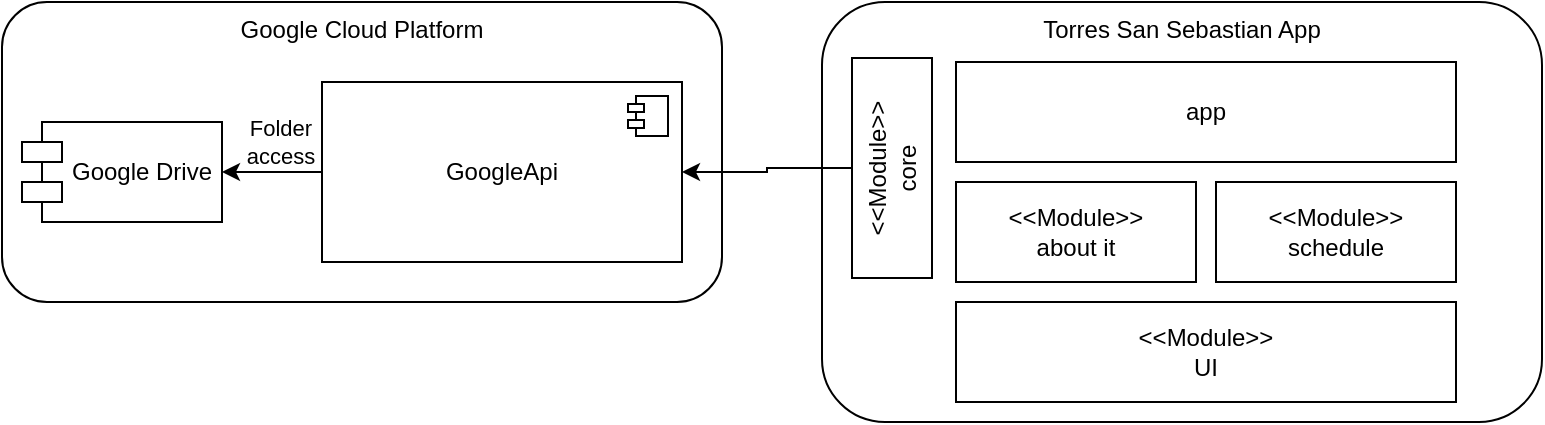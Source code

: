 <mxfile version="24.1.0" type="device" pages="2">
  <diagram name="app-schema" id="NzUNRYjndF2BQ49UQh6H">
    <mxGraphModel dx="989" dy="589" grid="1" gridSize="10" guides="1" tooltips="1" connect="1" arrows="1" fold="1" page="1" pageScale="1" pageWidth="850" pageHeight="1100" math="0" shadow="0">
      <root>
        <mxCell id="0" />
        <mxCell id="1" parent="0" />
        <mxCell id="1lUA_ovtTKg_NUOKKDvo-15" value="Google Cloud Platform" style="rounded=1;whiteSpace=wrap;html=1;verticalAlign=top;" vertex="1" parent="1">
          <mxGeometry x="20" y="140" width="360" height="150" as="geometry" />
        </mxCell>
        <mxCell id="1lUA_ovtTKg_NUOKKDvo-7" value="" style="group" vertex="1" connectable="0" parent="1">
          <mxGeometry x="430" y="140" width="360" height="210" as="geometry" />
        </mxCell>
        <mxCell id="1lUA_ovtTKg_NUOKKDvo-6" value="Torres San Sebastian App" style="rounded=1;whiteSpace=wrap;html=1;verticalAlign=top;movable=1;resizable=1;rotatable=1;deletable=1;editable=1;locked=0;connectable=1;" vertex="1" parent="1lUA_ovtTKg_NUOKKDvo-7">
          <mxGeometry width="360" height="210" as="geometry" />
        </mxCell>
        <mxCell id="1lUA_ovtTKg_NUOKKDvo-1" value="app" style="rounded=0;whiteSpace=wrap;html=1;movable=1;resizable=1;rotatable=1;deletable=1;editable=1;locked=0;connectable=1;" vertex="1" parent="1lUA_ovtTKg_NUOKKDvo-7">
          <mxGeometry x="67" y="30" width="250" height="50" as="geometry" />
        </mxCell>
        <mxCell id="1lUA_ovtTKg_NUOKKDvo-2" value="&lt;div&gt;&amp;lt;&amp;lt;Module&amp;gt;&amp;gt;&lt;/div&gt;about it" style="rounded=0;whiteSpace=wrap;html=1;movable=1;resizable=1;rotatable=1;deletable=1;editable=1;locked=0;connectable=1;" vertex="1" parent="1lUA_ovtTKg_NUOKKDvo-7">
          <mxGeometry x="67" y="90" width="120" height="50" as="geometry" />
        </mxCell>
        <mxCell id="1lUA_ovtTKg_NUOKKDvo-3" value="&lt;div&gt;&amp;lt;&amp;lt;Module&amp;gt;&amp;gt;&lt;/div&gt;UI" style="rounded=0;whiteSpace=wrap;html=1;rotation=0;movable=1;resizable=1;rotatable=1;deletable=1;editable=1;locked=0;connectable=1;" vertex="1" parent="1lUA_ovtTKg_NUOKKDvo-7">
          <mxGeometry x="67" y="150" width="250" height="50" as="geometry" />
        </mxCell>
        <mxCell id="1lUA_ovtTKg_NUOKKDvo-4" value="&lt;div&gt;&amp;lt;&amp;lt;Module&amp;gt;&amp;gt;&lt;/div&gt;schedule" style="rounded=0;whiteSpace=wrap;html=1;movable=1;resizable=1;rotatable=1;deletable=1;editable=1;locked=0;connectable=1;" vertex="1" parent="1lUA_ovtTKg_NUOKKDvo-7">
          <mxGeometry x="197" y="90" width="120" height="50" as="geometry" />
        </mxCell>
        <mxCell id="1lUA_ovtTKg_NUOKKDvo-5" value="&lt;div&gt;&amp;lt;&amp;lt;Module&amp;gt;&amp;gt;&lt;/div&gt;core" style="rounded=0;whiteSpace=wrap;html=1;rotation=-90;movable=1;resizable=1;rotatable=1;deletable=1;editable=1;locked=0;connectable=1;" vertex="1" parent="1lUA_ovtTKg_NUOKKDvo-7">
          <mxGeometry x="-20" y="63" width="110" height="40" as="geometry" />
        </mxCell>
        <mxCell id="1lUA_ovtTKg_NUOKKDvo-13" style="edgeStyle=orthogonalEdgeStyle;rounded=0;orthogonalLoop=1;jettySize=auto;html=1;exitX=0;exitY=0.5;exitDx=0;exitDy=0;entryX=1;entryY=0.5;entryDx=0;entryDy=0;" edge="1" parent="1" source="1lUA_ovtTKg_NUOKKDvo-9" target="1lUA_ovtTKg_NUOKKDvo-11">
          <mxGeometry relative="1" as="geometry" />
        </mxCell>
        <mxCell id="1lUA_ovtTKg_NUOKKDvo-14" value="Folder&lt;div&gt;access&lt;/div&gt;" style="edgeLabel;html=1;align=center;verticalAlign=middle;resizable=0;points=[];" vertex="1" connectable="0" parent="1lUA_ovtTKg_NUOKKDvo-13">
          <mxGeometry x="-0.169" relative="1" as="geometry">
            <mxPoint y="-15" as="offset" />
          </mxGeometry>
        </mxCell>
        <mxCell id="1lUA_ovtTKg_NUOKKDvo-9" value="GoogleApi" style="html=1;dropTarget=0;whiteSpace=wrap;" vertex="1" parent="1">
          <mxGeometry x="180" y="180" width="180" height="90" as="geometry" />
        </mxCell>
        <mxCell id="1lUA_ovtTKg_NUOKKDvo-10" value="" style="shape=module;jettyWidth=8;jettyHeight=4;" vertex="1" parent="1lUA_ovtTKg_NUOKKDvo-9">
          <mxGeometry x="1" width="20" height="20" relative="1" as="geometry">
            <mxPoint x="-27" y="7" as="offset" />
          </mxGeometry>
        </mxCell>
        <mxCell id="1lUA_ovtTKg_NUOKKDvo-11" value="Google Drive" style="shape=module;align=left;spacingLeft=20;align=center;verticalAlign=middle;whiteSpace=wrap;html=1;" vertex="1" parent="1">
          <mxGeometry x="30" y="200" width="100" height="50" as="geometry" />
        </mxCell>
        <mxCell id="1lUA_ovtTKg_NUOKKDvo-12" style="edgeStyle=orthogonalEdgeStyle;rounded=0;orthogonalLoop=1;jettySize=auto;html=1;exitX=0.5;exitY=0;exitDx=0;exitDy=0;entryX=1;entryY=0.5;entryDx=0;entryDy=0;" edge="1" parent="1" source="1lUA_ovtTKg_NUOKKDvo-5" target="1lUA_ovtTKg_NUOKKDvo-9">
          <mxGeometry relative="1" as="geometry" />
        </mxCell>
      </root>
    </mxGraphModel>
  </diagram>
  <diagram id="ndCfoLnf9vyeeQPcjk3s" name="votations-user-case">
    <mxGraphModel dx="4097" dy="2440" grid="1" gridSize="10" guides="1" tooltips="1" connect="1" arrows="1" fold="1" page="1" pageScale="1" pageWidth="850" pageHeight="1100" math="0" shadow="0">
      <root>
        <mxCell id="0" />
        <mxCell id="1" parent="0" />
        <mxCell id="XbBElfE76qs7gnHoQPAj-17" value="Casos de Usos" style="rounded=0;whiteSpace=wrap;html=1;verticalAlign=top;" vertex="1" parent="1">
          <mxGeometry x="220" y="40" width="250" height="1280" as="geometry" />
        </mxCell>
        <mxCell id="PwS-6lWL2g70Cj9rQYqT-5" style="edgeStyle=orthogonalEdgeStyle;rounded=0;orthogonalLoop=1;jettySize=auto;html=1;exitX=1;exitY=0.333;exitDx=0;exitDy=0;exitPerimeter=0;entryX=0;entryY=0.5;entryDx=0;entryDy=0;curved=1;" edge="1" parent="1" source="PwS-6lWL2g70Cj9rQYqT-1" target="PwS-6lWL2g70Cj9rQYqT-2">
          <mxGeometry relative="1" as="geometry" />
        </mxCell>
        <mxCell id="PwS-6lWL2g70Cj9rQYqT-1" value="Asistente" style="shape=umlActor;verticalLabelPosition=bottom;verticalAlign=top;html=1;" vertex="1" parent="1">
          <mxGeometry x="110" y="110" width="30" height="60" as="geometry" />
        </mxCell>
        <mxCell id="PwS-6lWL2g70Cj9rQYqT-6" style="edgeStyle=orthogonalEdgeStyle;rounded=0;orthogonalLoop=1;jettySize=auto;html=1;exitX=0.5;exitY=1;exitDx=0;exitDy=0;entryX=0.5;entryY=0;entryDx=0;entryDy=0;curved=1;" edge="1" parent="1" source="PwS-6lWL2g70Cj9rQYqT-2" target="PwS-6lWL2g70Cj9rQYqT-4">
          <mxGeometry relative="1" as="geometry" />
        </mxCell>
        <mxCell id="PwS-6lWL2g70Cj9rQYqT-2" value="Registrar Device Votación" style="ellipse;whiteSpace=wrap;html=1;" vertex="1" parent="1">
          <mxGeometry x="250" y="105" width="140" height="70" as="geometry" />
        </mxCell>
        <mxCell id="PwS-6lWL2g70Cj9rQYqT-4" value="Asignar Apartamento a device" style="ellipse;whiteSpace=wrap;html=1;" vertex="1" parent="1">
          <mxGeometry x="300" y="210" width="140" height="70" as="geometry" />
        </mxCell>
        <mxCell id="PwS-6lWL2g70Cj9rQYqT-7" value="Device - apt" style="strokeWidth=2;html=1;shape=mxgraph.flowchart.database;whiteSpace=wrap;" vertex="1" parent="1">
          <mxGeometry x="570" y="130" width="90" height="60" as="geometry" />
        </mxCell>
        <mxCell id="PwS-6lWL2g70Cj9rQYqT-8" style="edgeStyle=orthogonalEdgeStyle;rounded=0;orthogonalLoop=1;jettySize=auto;html=1;exitX=1;exitY=0.5;exitDx=0;exitDy=0;entryX=0;entryY=0.5;entryDx=0;entryDy=0;entryPerimeter=0;" edge="1" parent="1" source="PwS-6lWL2g70Cj9rQYqT-4" target="PwS-6lWL2g70Cj9rQYqT-7">
          <mxGeometry relative="1" as="geometry" />
        </mxCell>
        <mxCell id="PwS-6lWL2g70Cj9rQYqT-9" style="edgeStyle=orthogonalEdgeStyle;rounded=0;orthogonalLoop=1;jettySize=auto;html=1;exitX=1;exitY=0.5;exitDx=0;exitDy=0;entryX=0;entryY=0.5;entryDx=0;entryDy=0;entryPerimeter=0;" edge="1" parent="1" source="PwS-6lWL2g70Cj9rQYqT-2" target="PwS-6lWL2g70Cj9rQYqT-7">
          <mxGeometry relative="1" as="geometry">
            <Array as="points">
              <mxPoint x="500" y="140" />
              <mxPoint x="500" y="160" />
            </Array>
          </mxGeometry>
        </mxCell>
        <mxCell id="PwS-6lWL2g70Cj9rQYqT-12" style="edgeStyle=orthogonalEdgeStyle;rounded=0;orthogonalLoop=1;jettySize=auto;html=1;exitX=1;exitY=0.333;exitDx=0;exitDy=0;exitPerimeter=0;entryX=0;entryY=0.5;entryDx=0;entryDy=0;curved=1;" edge="1" parent="1" source="PwS-6lWL2g70Cj9rQYqT-10" target="PwS-6lWL2g70Cj9rQYqT-11">
          <mxGeometry relative="1" as="geometry" />
        </mxCell>
        <mxCell id="PwS-6lWL2g70Cj9rQYqT-19" style="edgeStyle=orthogonalEdgeStyle;rounded=0;orthogonalLoop=1;jettySize=auto;html=1;exitX=1;exitY=0.333;exitDx=0;exitDy=0;exitPerimeter=0;entryX=0;entryY=0.5;entryDx=0;entryDy=0;curved=1;" edge="1" parent="1" source="PwS-6lWL2g70Cj9rQYqT-10" target="PwS-6lWL2g70Cj9rQYqT-17">
          <mxGeometry relative="1" as="geometry" />
        </mxCell>
        <mxCell id="PwS-6lWL2g70Cj9rQYqT-28" style="edgeStyle=orthogonalEdgeStyle;rounded=0;orthogonalLoop=1;jettySize=auto;html=1;exitX=1;exitY=0.333;exitDx=0;exitDy=0;exitPerimeter=0;entryX=0;entryY=0.5;entryDx=0;entryDy=0;curved=1;" edge="1" parent="1" source="PwS-6lWL2g70Cj9rQYqT-10" target="PwS-6lWL2g70Cj9rQYqT-24">
          <mxGeometry relative="1" as="geometry" />
        </mxCell>
        <mxCell id="PwS-6lWL2g70Cj9rQYqT-29" style="edgeStyle=orthogonalEdgeStyle;rounded=0;orthogonalLoop=1;jettySize=auto;html=1;exitX=1;exitY=0.333;exitDx=0;exitDy=0;exitPerimeter=0;entryX=0;entryY=0.5;entryDx=0;entryDy=0;curved=1;" edge="1" parent="1" source="PwS-6lWL2g70Cj9rQYqT-10" target="PwS-6lWL2g70Cj9rQYqT-25">
          <mxGeometry relative="1" as="geometry" />
        </mxCell>
        <mxCell id="PwS-6lWL2g70Cj9rQYqT-32" style="edgeStyle=orthogonalEdgeStyle;rounded=0;orthogonalLoop=1;jettySize=auto;html=1;exitX=1;exitY=0.333;exitDx=0;exitDy=0;exitPerimeter=0;entryX=0;entryY=0.5;entryDx=0;entryDy=0;curved=1;" edge="1" parent="1" source="PwS-6lWL2g70Cj9rQYqT-10" target="PwS-6lWL2g70Cj9rQYqT-30">
          <mxGeometry relative="1" as="geometry" />
        </mxCell>
        <mxCell id="XbBElfE76qs7gnHoQPAj-3" style="edgeStyle=orthogonalEdgeStyle;rounded=0;orthogonalLoop=1;jettySize=auto;html=1;exitX=1;exitY=0.333;exitDx=0;exitDy=0;exitPerimeter=0;entryX=0;entryY=0.5;entryDx=0;entryDy=0;curved=1;" edge="1" parent="1" source="PwS-6lWL2g70Cj9rQYqT-10" target="XbBElfE76qs7gnHoQPAj-1">
          <mxGeometry relative="1" as="geometry" />
        </mxCell>
        <mxCell id="PwS-6lWL2g70Cj9rQYqT-10" value="Administrador" style="shape=umlActor;verticalLabelPosition=bottom;verticalAlign=top;html=1;" vertex="1" parent="1">
          <mxGeometry x="100" y="300" width="30" height="60" as="geometry" />
        </mxCell>
        <mxCell id="PwS-6lWL2g70Cj9rQYqT-11" value="Agregar pregunta votación" style="ellipse;whiteSpace=wrap;html=1;" vertex="1" parent="1">
          <mxGeometry x="250" y="310" width="140" height="70" as="geometry" />
        </mxCell>
        <mxCell id="PwS-6lWL2g70Cj9rQYqT-13" value="questions" style="strokeWidth=2;html=1;shape=mxgraph.flowchart.database;whiteSpace=wrap;" vertex="1" parent="1">
          <mxGeometry x="560" y="315" width="90" height="60" as="geometry" />
        </mxCell>
        <mxCell id="PwS-6lWL2g70Cj9rQYqT-14" style="edgeStyle=orthogonalEdgeStyle;rounded=0;orthogonalLoop=1;jettySize=auto;html=1;exitX=1;exitY=0.5;exitDx=0;exitDy=0;entryX=0;entryY=0.5;entryDx=0;entryDy=0;entryPerimeter=0;" edge="1" parent="1" source="PwS-6lWL2g70Cj9rQYqT-11" target="PwS-6lWL2g70Cj9rQYqT-13">
          <mxGeometry relative="1" as="geometry" />
        </mxCell>
        <mxCell id="PwS-6lWL2g70Cj9rQYqT-23" style="edgeStyle=orthogonalEdgeStyle;rounded=0;orthogonalLoop=1;jettySize=auto;html=1;exitX=1;exitY=0.5;exitDx=0;exitDy=0;entryX=0;entryY=0.5;entryDx=0;entryDy=0;" edge="1" parent="1" source="PwS-6lWL2g70Cj9rQYqT-15" target="PwS-6lWL2g70Cj9rQYqT-16">
          <mxGeometry relative="1" as="geometry" />
        </mxCell>
        <mxCell id="PwS-6lWL2g70Cj9rQYqT-15" value="&lt;br&gt;&lt;b&gt;Publisher&lt;/b&gt;" style="html=1;whiteSpace=wrap;" vertex="1" parent="1">
          <mxGeometry x="70" y="870" width="110" height="50" as="geometry" />
        </mxCell>
        <mxCell id="PwS-6lWL2g70Cj9rQYqT-16" value="notificación pregunta" style="ellipse;whiteSpace=wrap;html=1;" vertex="1" parent="1">
          <mxGeometry x="260" y="860" width="140" height="70" as="geometry" />
        </mxCell>
        <mxCell id="PwS-6lWL2g70Cj9rQYqT-17" value="Activar Pregunta" style="ellipse;whiteSpace=wrap;html=1;" vertex="1" parent="1">
          <mxGeometry x="260" y="410" width="140" height="70" as="geometry" />
        </mxCell>
        <mxCell id="PwS-6lWL2g70Cj9rQYqT-20" style="edgeStyle=orthogonalEdgeStyle;rounded=0;orthogonalLoop=1;jettySize=auto;html=1;exitX=1;exitY=0.5;exitDx=0;exitDy=0;entryX=0;entryY=0.5;entryDx=0;entryDy=0;entryPerimeter=0;" edge="1" parent="1" source="PwS-6lWL2g70Cj9rQYqT-17" target="PwS-6lWL2g70Cj9rQYqT-13">
          <mxGeometry relative="1" as="geometry">
            <Array as="points">
              <mxPoint x="510" y="445" />
              <mxPoint x="510" y="345" />
            </Array>
          </mxGeometry>
        </mxCell>
        <mxCell id="PwS-6lWL2g70Cj9rQYqT-21" value="" style="verticalLabelPosition=bottom;verticalAlign=top;html=1;shadow=0;dashed=0;strokeWidth=1;shape=mxgraph.android.phone2;strokeColor=#c0c0c0;" vertex="1" parent="1">
          <mxGeometry x="585" y="840" width="60" height="110" as="geometry" />
        </mxCell>
        <mxCell id="PwS-6lWL2g70Cj9rQYqT-22" style="edgeStyle=orthogonalEdgeStyle;rounded=0;orthogonalLoop=1;jettySize=auto;html=1;exitX=1;exitY=0.5;exitDx=0;exitDy=0;entryX=0.083;entryY=0.5;entryDx=0;entryDy=0;entryPerimeter=0;" edge="1" parent="1" source="PwS-6lWL2g70Cj9rQYqT-16" target="PwS-6lWL2g70Cj9rQYqT-21">
          <mxGeometry relative="1" as="geometry" />
        </mxCell>
        <mxCell id="PwS-6lWL2g70Cj9rQYqT-24" value="Editar Pregunta" style="ellipse;whiteSpace=wrap;html=1;" vertex="1" parent="1">
          <mxGeometry x="250" y="490" width="140" height="70" as="geometry" />
        </mxCell>
        <mxCell id="PwS-6lWL2g70Cj9rQYqT-25" value="Eliminar Pregunta" style="ellipse;whiteSpace=wrap;html=1;" vertex="1" parent="1">
          <mxGeometry x="250" y="580" width="140" height="70" as="geometry" />
        </mxCell>
        <mxCell id="PwS-6lWL2g70Cj9rQYqT-26" style="edgeStyle=orthogonalEdgeStyle;rounded=0;orthogonalLoop=1;jettySize=auto;html=1;exitX=1;exitY=0.5;exitDx=0;exitDy=0;entryX=0;entryY=0.5;entryDx=0;entryDy=0;entryPerimeter=0;" edge="1" parent="1" source="PwS-6lWL2g70Cj9rQYqT-24" target="PwS-6lWL2g70Cj9rQYqT-13">
          <mxGeometry relative="1" as="geometry">
            <Array as="points">
              <mxPoint x="510" y="525" />
              <mxPoint x="510" y="345" />
            </Array>
          </mxGeometry>
        </mxCell>
        <mxCell id="PwS-6lWL2g70Cj9rQYqT-27" style="edgeStyle=orthogonalEdgeStyle;rounded=0;orthogonalLoop=1;jettySize=auto;html=1;exitX=1;exitY=0.5;exitDx=0;exitDy=0;entryX=0;entryY=0.5;entryDx=0;entryDy=0;entryPerimeter=0;" edge="1" parent="1" source="PwS-6lWL2g70Cj9rQYqT-25" target="PwS-6lWL2g70Cj9rQYqT-13">
          <mxGeometry relative="1" as="geometry">
            <Array as="points">
              <mxPoint x="510" y="615" />
              <mxPoint x="510" y="345" />
            </Array>
          </mxGeometry>
        </mxCell>
        <mxCell id="PwS-6lWL2g70Cj9rQYqT-30" value="Desactivar Pregunta" style="ellipse;whiteSpace=wrap;html=1;" vertex="1" parent="1">
          <mxGeometry x="250" y="660" width="140" height="70" as="geometry" />
        </mxCell>
        <mxCell id="PwS-6lWL2g70Cj9rQYqT-31" style="edgeStyle=orthogonalEdgeStyle;rounded=0;orthogonalLoop=1;jettySize=auto;html=1;exitX=1;exitY=0.5;exitDx=0;exitDy=0;entryX=0;entryY=0.5;entryDx=0;entryDy=0;entryPerimeter=0;" edge="1" parent="1" source="PwS-6lWL2g70Cj9rQYqT-30" target="PwS-6lWL2g70Cj9rQYqT-13">
          <mxGeometry relative="1" as="geometry">
            <Array as="points">
              <mxPoint x="510" y="695" />
              <mxPoint x="510" y="345" />
            </Array>
          </mxGeometry>
        </mxCell>
        <mxCell id="PwS-6lWL2g70Cj9rQYqT-35" style="edgeStyle=orthogonalEdgeStyle;rounded=0;orthogonalLoop=1;jettySize=auto;html=1;exitX=1;exitY=0.333;exitDx=0;exitDy=0;exitPerimeter=0;entryX=0;entryY=0.5;entryDx=0;entryDy=0;curved=1;" edge="1" parent="1" source="PwS-6lWL2g70Cj9rQYqT-33" target="PwS-6lWL2g70Cj9rQYqT-34">
          <mxGeometry relative="1" as="geometry" />
        </mxCell>
        <mxCell id="PwS-6lWL2g70Cj9rQYqT-33" value="usurio" style="shape=umlActor;verticalLabelPosition=bottom;verticalAlign=top;html=1;" vertex="1" parent="1">
          <mxGeometry x="100" y="990" width="30" height="60" as="geometry" />
        </mxCell>
        <mxCell id="PwS-6lWL2g70Cj9rQYqT-34" value="Responder pregunta" style="ellipse;whiteSpace=wrap;html=1;" vertex="1" parent="1">
          <mxGeometry x="260" y="980" width="140" height="70" as="geometry" />
        </mxCell>
        <mxCell id="PwS-6lWL2g70Cj9rQYqT-36" value="respuestas" style="strokeWidth=2;html=1;shape=mxgraph.flowchart.database;whiteSpace=wrap;" vertex="1" parent="1">
          <mxGeometry x="570" y="985" width="90" height="60" as="geometry" />
        </mxCell>
        <mxCell id="PwS-6lWL2g70Cj9rQYqT-37" style="edgeStyle=orthogonalEdgeStyle;rounded=0;orthogonalLoop=1;jettySize=auto;html=1;exitX=1;exitY=0.5;exitDx=0;exitDy=0;entryX=0;entryY=0.5;entryDx=0;entryDy=0;entryPerimeter=0;" edge="1" parent="1" source="PwS-6lWL2g70Cj9rQYqT-34" target="PwS-6lWL2g70Cj9rQYqT-36">
          <mxGeometry relative="1" as="geometry" />
        </mxCell>
        <mxCell id="XbBElfE76qs7gnHoQPAj-1" value="Cerrar Votación" style="ellipse;whiteSpace=wrap;html=1;" vertex="1" parent="1">
          <mxGeometry x="250" y="740" width="140" height="70" as="geometry" />
        </mxCell>
        <mxCell id="XbBElfE76qs7gnHoQPAj-2" style="edgeStyle=orthogonalEdgeStyle;rounded=0;orthogonalLoop=1;jettySize=auto;html=1;exitX=1;exitY=0.5;exitDx=0;exitDy=0;entryX=0;entryY=0.5;entryDx=0;entryDy=0;entryPerimeter=0;" edge="1" parent="1" source="XbBElfE76qs7gnHoQPAj-1" target="PwS-6lWL2g70Cj9rQYqT-13">
          <mxGeometry relative="1" as="geometry">
            <Array as="points">
              <mxPoint x="510" y="775" />
              <mxPoint x="510" y="345" />
            </Array>
          </mxGeometry>
        </mxCell>
        <mxCell id="XbBElfE76qs7gnHoQPAj-10" style="edgeStyle=orthogonalEdgeStyle;rounded=0;orthogonalLoop=1;jettySize=auto;html=1;exitX=1;exitY=0.5;exitDx=0;exitDy=0;entryX=0;entryY=0.5;entryDx=0;entryDy=0;curved=1;" edge="1" parent="1" source="XbBElfE76qs7gnHoQPAj-7" target="XbBElfE76qs7gnHoQPAj-8">
          <mxGeometry relative="1" as="geometry" />
        </mxCell>
        <mxCell id="XbBElfE76qs7gnHoQPAj-14" style="edgeStyle=orthogonalEdgeStyle;rounded=0;orthogonalLoop=1;jettySize=auto;html=1;exitX=1;exitY=0.5;exitDx=0;exitDy=0;entryX=0;entryY=0.5;entryDx=0;entryDy=0;curved=1;" edge="1" parent="1" source="XbBElfE76qs7gnHoQPAj-7" target="XbBElfE76qs7gnHoQPAj-13">
          <mxGeometry relative="1" as="geometry" />
        </mxCell>
        <mxCell id="XbBElfE76qs7gnHoQPAj-7" value="Module&lt;div&gt;Resultados&lt;/div&gt;" style="shape=module;align=left;spacingLeft=20;align=center;verticalAlign=top;whiteSpace=wrap;html=1;" vertex="1" parent="1">
          <mxGeometry x="80" y="1120" width="100" height="50" as="geometry" />
        </mxCell>
        <mxCell id="XbBElfE76qs7gnHoQPAj-8" value="notificar resultados" style="ellipse;whiteSpace=wrap;html=1;" vertex="1" parent="1">
          <mxGeometry x="260" y="1120" width="140" height="70" as="geometry" />
        </mxCell>
        <mxCell id="XbBElfE76qs7gnHoQPAj-9" value="" style="fontColor=#0066CC;verticalAlign=top;verticalLabelPosition=bottom;labelPosition=center;align=center;html=1;outlineConnect=0;fillColor=#CCCCCC;strokeColor=#6881B3;gradientColor=none;gradientDirection=north;strokeWidth=2;shape=mxgraph.networks.video_projector_screen;" vertex="1" parent="1">
          <mxGeometry x="580" y="1130" width="80" height="100" as="geometry" />
        </mxCell>
        <mxCell id="XbBElfE76qs7gnHoQPAj-11" style="edgeStyle=orthogonalEdgeStyle;rounded=0;orthogonalLoop=1;jettySize=auto;html=1;exitX=1;exitY=0.5;exitDx=0;exitDy=0;entryX=0;entryY=0.08;entryDx=0;entryDy=0;entryPerimeter=0;" edge="1" parent="1" source="XbBElfE76qs7gnHoQPAj-8" target="XbBElfE76qs7gnHoQPAj-9">
          <mxGeometry relative="1" as="geometry" />
        </mxCell>
        <mxCell id="XbBElfE76qs7gnHoQPAj-13" value="reporte votaciones" style="ellipse;whiteSpace=wrap;html=1;" vertex="1" parent="1">
          <mxGeometry x="260" y="1230" width="140" height="70" as="geometry" />
        </mxCell>
        <mxCell id="XbBElfE76qs7gnHoQPAj-15" value="" style="html=1;verticalLabelPosition=bottom;align=center;labelBackgroundColor=#ffffff;verticalAlign=top;strokeWidth=2;strokeColor=#0080F0;shadow=0;dashed=0;shape=mxgraph.ios7.icons.documents;" vertex="1" parent="1">
          <mxGeometry x="570" y="1250" width="106" height="90" as="geometry" />
        </mxCell>
        <mxCell id="XbBElfE76qs7gnHoQPAj-16" style="edgeStyle=orthogonalEdgeStyle;rounded=0;orthogonalLoop=1;jettySize=auto;html=1;exitX=1;exitY=0.5;exitDx=0;exitDy=0;entryX=-0.004;entryY=0.492;entryDx=0;entryDy=0;entryPerimeter=0;" edge="1" parent="1" source="XbBElfE76qs7gnHoQPAj-13" target="XbBElfE76qs7gnHoQPAj-15">
          <mxGeometry relative="1" as="geometry" />
        </mxCell>
      </root>
    </mxGraphModel>
  </diagram>
</mxfile>
